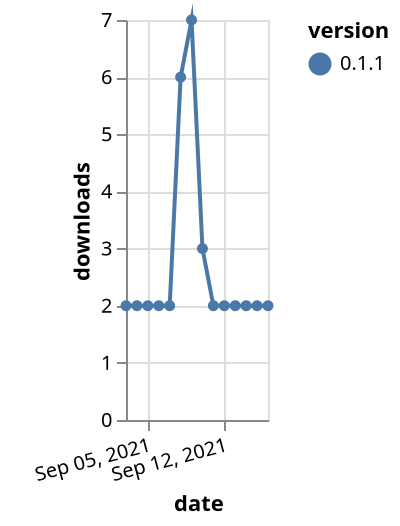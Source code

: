 {"$schema": "https://vega.github.io/schema/vega-lite/v5.json", "description": "A simple bar chart with embedded data.", "data": {"values": [{"date": "2021-09-03", "total": 4469, "delta": 2, "version": "0.1.1"}, {"date": "2021-09-04", "total": 4471, "delta": 2, "version": "0.1.1"}, {"date": "2021-09-05", "total": 4473, "delta": 2, "version": "0.1.1"}, {"date": "2021-09-06", "total": 4475, "delta": 2, "version": "0.1.1"}, {"date": "2021-09-07", "total": 4477, "delta": 2, "version": "0.1.1"}, {"date": "2021-09-08", "total": 4483, "delta": 6, "version": "0.1.1"}, {"date": "2021-09-09", "total": 4490, "delta": 7, "version": "0.1.1"}, {"date": "2021-09-10", "total": 4493, "delta": 3, "version": "0.1.1"}, {"date": "2021-09-11", "total": 4495, "delta": 2, "version": "0.1.1"}, {"date": "2021-09-12", "total": 4497, "delta": 2, "version": "0.1.1"}, {"date": "2021-09-13", "total": 4499, "delta": 2, "version": "0.1.1"}, {"date": "2021-09-14", "total": 4501, "delta": 2, "version": "0.1.1"}, {"date": "2021-09-15", "total": 4503, "delta": 2, "version": "0.1.1"}, {"date": "2021-09-16", "total": 4505, "delta": 2, "version": "0.1.1"}]}, "width": "container", "mark": {"type": "line", "point": {"filled": true}}, "encoding": {"x": {"field": "date", "type": "temporal", "timeUnit": "yearmonthdate", "title": "date", "axis": {"labelAngle": -15}}, "y": {"field": "delta", "type": "quantitative", "title": "downloads"}, "color": {"field": "version", "type": "nominal"}, "tooltip": {"field": "delta"}}}